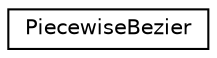 digraph "Graphical Class Hierarchy"
{
  edge [fontname="Helvetica",fontsize="10",labelfontname="Helvetica",labelfontsize="10"];
  node [fontname="Helvetica",fontsize="10",shape=record];
  rankdir="LR";
  Node1 [label="PiecewiseBezier",height=0.2,width=0.4,color="black", fillcolor="white", style="filled",URL="$classPiecewiseBezier.html"];
}
